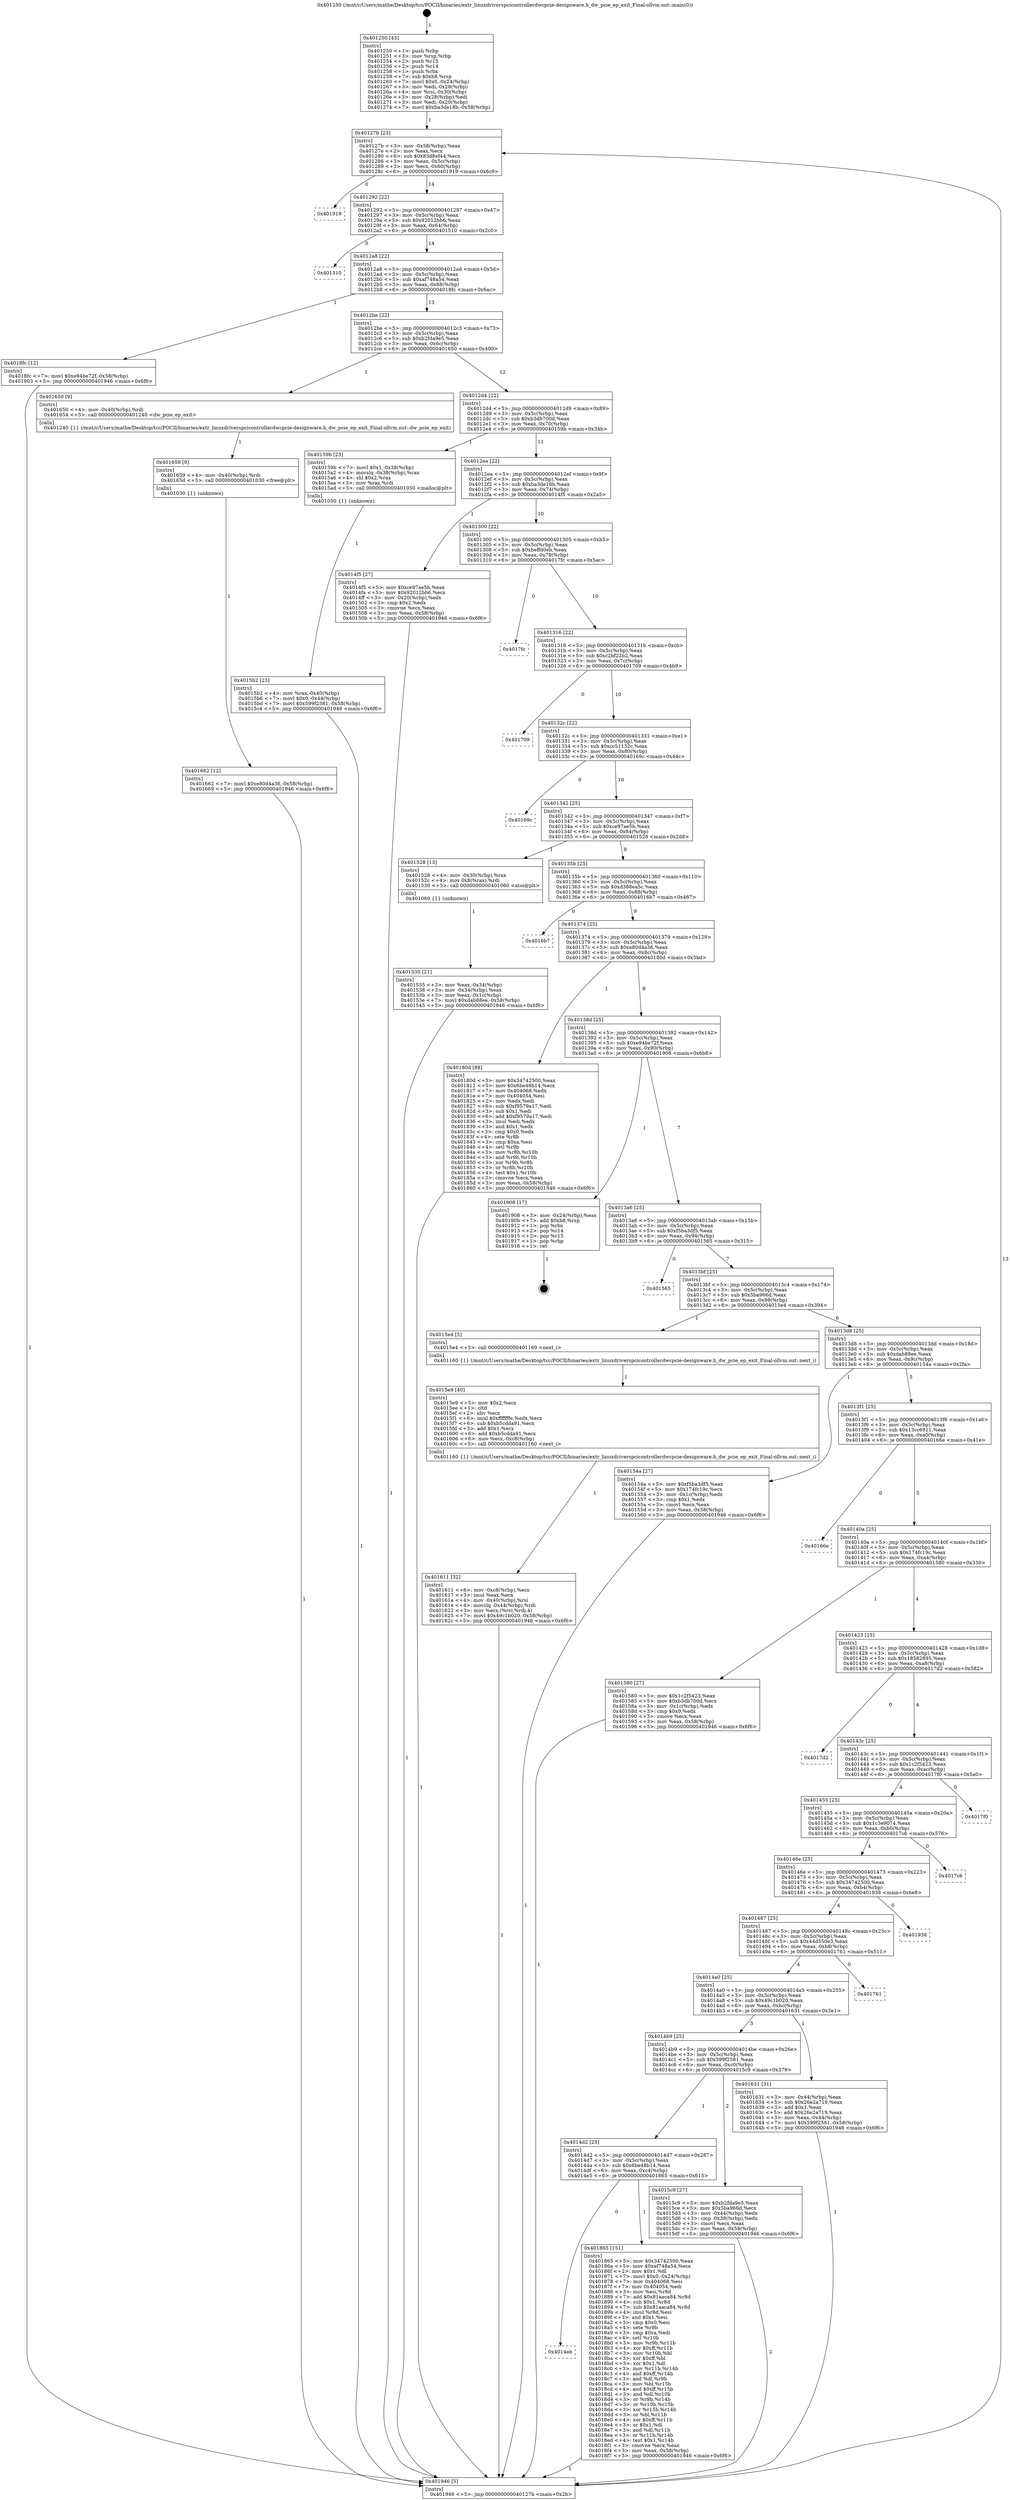 digraph "0x401250" {
  label = "0x401250 (/mnt/c/Users/mathe/Desktop/tcc/POCII/binaries/extr_linuxdriverspcicontrollerdwcpcie-designware.h_dw_pcie_ep_exit_Final-ollvm.out::main(0))"
  labelloc = "t"
  node[shape=record]

  Entry [label="",width=0.3,height=0.3,shape=circle,fillcolor=black,style=filled]
  "0x40127b" [label="{
     0x40127b [23]\l
     | [instrs]\l
     &nbsp;&nbsp;0x40127b \<+3\>: mov -0x58(%rbp),%eax\l
     &nbsp;&nbsp;0x40127e \<+2\>: mov %eax,%ecx\l
     &nbsp;&nbsp;0x401280 \<+6\>: sub $0x83d8ef44,%ecx\l
     &nbsp;&nbsp;0x401286 \<+3\>: mov %eax,-0x5c(%rbp)\l
     &nbsp;&nbsp;0x401289 \<+3\>: mov %ecx,-0x60(%rbp)\l
     &nbsp;&nbsp;0x40128c \<+6\>: je 0000000000401919 \<main+0x6c9\>\l
  }"]
  "0x401919" [label="{
     0x401919\l
  }", style=dashed]
  "0x401292" [label="{
     0x401292 [22]\l
     | [instrs]\l
     &nbsp;&nbsp;0x401292 \<+5\>: jmp 0000000000401297 \<main+0x47\>\l
     &nbsp;&nbsp;0x401297 \<+3\>: mov -0x5c(%rbp),%eax\l
     &nbsp;&nbsp;0x40129a \<+5\>: sub $0x92012bb6,%eax\l
     &nbsp;&nbsp;0x40129f \<+3\>: mov %eax,-0x64(%rbp)\l
     &nbsp;&nbsp;0x4012a2 \<+6\>: je 0000000000401510 \<main+0x2c0\>\l
  }"]
  Exit [label="",width=0.3,height=0.3,shape=circle,fillcolor=black,style=filled,peripheries=2]
  "0x401510" [label="{
     0x401510\l
  }", style=dashed]
  "0x4012a8" [label="{
     0x4012a8 [22]\l
     | [instrs]\l
     &nbsp;&nbsp;0x4012a8 \<+5\>: jmp 00000000004012ad \<main+0x5d\>\l
     &nbsp;&nbsp;0x4012ad \<+3\>: mov -0x5c(%rbp),%eax\l
     &nbsp;&nbsp;0x4012b0 \<+5\>: sub $0xaf748a54,%eax\l
     &nbsp;&nbsp;0x4012b5 \<+3\>: mov %eax,-0x68(%rbp)\l
     &nbsp;&nbsp;0x4012b8 \<+6\>: je 00000000004018fc \<main+0x6ac\>\l
  }"]
  "0x4014eb" [label="{
     0x4014eb\l
  }", style=dashed]
  "0x4018fc" [label="{
     0x4018fc [12]\l
     | [instrs]\l
     &nbsp;&nbsp;0x4018fc \<+7\>: movl $0xe94be72f,-0x58(%rbp)\l
     &nbsp;&nbsp;0x401903 \<+5\>: jmp 0000000000401946 \<main+0x6f6\>\l
  }"]
  "0x4012be" [label="{
     0x4012be [22]\l
     | [instrs]\l
     &nbsp;&nbsp;0x4012be \<+5\>: jmp 00000000004012c3 \<main+0x73\>\l
     &nbsp;&nbsp;0x4012c3 \<+3\>: mov -0x5c(%rbp),%eax\l
     &nbsp;&nbsp;0x4012c6 \<+5\>: sub $0xb2fda9e5,%eax\l
     &nbsp;&nbsp;0x4012cb \<+3\>: mov %eax,-0x6c(%rbp)\l
     &nbsp;&nbsp;0x4012ce \<+6\>: je 0000000000401650 \<main+0x400\>\l
  }"]
  "0x401865" [label="{
     0x401865 [151]\l
     | [instrs]\l
     &nbsp;&nbsp;0x401865 \<+5\>: mov $0x34742500,%eax\l
     &nbsp;&nbsp;0x40186a \<+5\>: mov $0xaf748a54,%ecx\l
     &nbsp;&nbsp;0x40186f \<+2\>: mov $0x1,%dl\l
     &nbsp;&nbsp;0x401871 \<+7\>: movl $0x0,-0x24(%rbp)\l
     &nbsp;&nbsp;0x401878 \<+7\>: mov 0x404068,%esi\l
     &nbsp;&nbsp;0x40187f \<+7\>: mov 0x404054,%edi\l
     &nbsp;&nbsp;0x401886 \<+3\>: mov %esi,%r8d\l
     &nbsp;&nbsp;0x401889 \<+7\>: add $0x81aaca84,%r8d\l
     &nbsp;&nbsp;0x401890 \<+4\>: sub $0x1,%r8d\l
     &nbsp;&nbsp;0x401894 \<+7\>: sub $0x81aaca84,%r8d\l
     &nbsp;&nbsp;0x40189b \<+4\>: imul %r8d,%esi\l
     &nbsp;&nbsp;0x40189f \<+3\>: and $0x1,%esi\l
     &nbsp;&nbsp;0x4018a2 \<+3\>: cmp $0x0,%esi\l
     &nbsp;&nbsp;0x4018a5 \<+4\>: sete %r9b\l
     &nbsp;&nbsp;0x4018a9 \<+3\>: cmp $0xa,%edi\l
     &nbsp;&nbsp;0x4018ac \<+4\>: setl %r10b\l
     &nbsp;&nbsp;0x4018b0 \<+3\>: mov %r9b,%r11b\l
     &nbsp;&nbsp;0x4018b3 \<+4\>: xor $0xff,%r11b\l
     &nbsp;&nbsp;0x4018b7 \<+3\>: mov %r10b,%bl\l
     &nbsp;&nbsp;0x4018ba \<+3\>: xor $0xff,%bl\l
     &nbsp;&nbsp;0x4018bd \<+3\>: xor $0x1,%dl\l
     &nbsp;&nbsp;0x4018c0 \<+3\>: mov %r11b,%r14b\l
     &nbsp;&nbsp;0x4018c3 \<+4\>: and $0xff,%r14b\l
     &nbsp;&nbsp;0x4018c7 \<+3\>: and %dl,%r9b\l
     &nbsp;&nbsp;0x4018ca \<+3\>: mov %bl,%r15b\l
     &nbsp;&nbsp;0x4018cd \<+4\>: and $0xff,%r15b\l
     &nbsp;&nbsp;0x4018d1 \<+3\>: and %dl,%r10b\l
     &nbsp;&nbsp;0x4018d4 \<+3\>: or %r9b,%r14b\l
     &nbsp;&nbsp;0x4018d7 \<+3\>: or %r10b,%r15b\l
     &nbsp;&nbsp;0x4018da \<+3\>: xor %r15b,%r14b\l
     &nbsp;&nbsp;0x4018dd \<+3\>: or %bl,%r11b\l
     &nbsp;&nbsp;0x4018e0 \<+4\>: xor $0xff,%r11b\l
     &nbsp;&nbsp;0x4018e4 \<+3\>: or $0x1,%dl\l
     &nbsp;&nbsp;0x4018e7 \<+3\>: and %dl,%r11b\l
     &nbsp;&nbsp;0x4018ea \<+3\>: or %r11b,%r14b\l
     &nbsp;&nbsp;0x4018ed \<+4\>: test $0x1,%r14b\l
     &nbsp;&nbsp;0x4018f1 \<+3\>: cmovne %ecx,%eax\l
     &nbsp;&nbsp;0x4018f4 \<+3\>: mov %eax,-0x58(%rbp)\l
     &nbsp;&nbsp;0x4018f7 \<+5\>: jmp 0000000000401946 \<main+0x6f6\>\l
  }"]
  "0x401650" [label="{
     0x401650 [9]\l
     | [instrs]\l
     &nbsp;&nbsp;0x401650 \<+4\>: mov -0x40(%rbp),%rdi\l
     &nbsp;&nbsp;0x401654 \<+5\>: call 0000000000401240 \<dw_pcie_ep_exit\>\l
     | [calls]\l
     &nbsp;&nbsp;0x401240 \{1\} (/mnt/c/Users/mathe/Desktop/tcc/POCII/binaries/extr_linuxdriverspcicontrollerdwcpcie-designware.h_dw_pcie_ep_exit_Final-ollvm.out::dw_pcie_ep_exit)\l
  }"]
  "0x4012d4" [label="{
     0x4012d4 [22]\l
     | [instrs]\l
     &nbsp;&nbsp;0x4012d4 \<+5\>: jmp 00000000004012d9 \<main+0x89\>\l
     &nbsp;&nbsp;0x4012d9 \<+3\>: mov -0x5c(%rbp),%eax\l
     &nbsp;&nbsp;0x4012dc \<+5\>: sub $0xb3db700d,%eax\l
     &nbsp;&nbsp;0x4012e1 \<+3\>: mov %eax,-0x70(%rbp)\l
     &nbsp;&nbsp;0x4012e4 \<+6\>: je 000000000040159b \<main+0x34b\>\l
  }"]
  "0x401662" [label="{
     0x401662 [12]\l
     | [instrs]\l
     &nbsp;&nbsp;0x401662 \<+7\>: movl $0xe80d4a36,-0x58(%rbp)\l
     &nbsp;&nbsp;0x401669 \<+5\>: jmp 0000000000401946 \<main+0x6f6\>\l
  }"]
  "0x40159b" [label="{
     0x40159b [23]\l
     | [instrs]\l
     &nbsp;&nbsp;0x40159b \<+7\>: movl $0x1,-0x38(%rbp)\l
     &nbsp;&nbsp;0x4015a2 \<+4\>: movslq -0x38(%rbp),%rax\l
     &nbsp;&nbsp;0x4015a6 \<+4\>: shl $0x2,%rax\l
     &nbsp;&nbsp;0x4015aa \<+3\>: mov %rax,%rdi\l
     &nbsp;&nbsp;0x4015ad \<+5\>: call 0000000000401050 \<malloc@plt\>\l
     | [calls]\l
     &nbsp;&nbsp;0x401050 \{1\} (unknown)\l
  }"]
  "0x4012ea" [label="{
     0x4012ea [22]\l
     | [instrs]\l
     &nbsp;&nbsp;0x4012ea \<+5\>: jmp 00000000004012ef \<main+0x9f\>\l
     &nbsp;&nbsp;0x4012ef \<+3\>: mov -0x5c(%rbp),%eax\l
     &nbsp;&nbsp;0x4012f2 \<+5\>: sub $0xba3de18b,%eax\l
     &nbsp;&nbsp;0x4012f7 \<+3\>: mov %eax,-0x74(%rbp)\l
     &nbsp;&nbsp;0x4012fa \<+6\>: je 00000000004014f5 \<main+0x2a5\>\l
  }"]
  "0x401659" [label="{
     0x401659 [9]\l
     | [instrs]\l
     &nbsp;&nbsp;0x401659 \<+4\>: mov -0x40(%rbp),%rdi\l
     &nbsp;&nbsp;0x40165d \<+5\>: call 0000000000401030 \<free@plt\>\l
     | [calls]\l
     &nbsp;&nbsp;0x401030 \{1\} (unknown)\l
  }"]
  "0x4014f5" [label="{
     0x4014f5 [27]\l
     | [instrs]\l
     &nbsp;&nbsp;0x4014f5 \<+5\>: mov $0xce97ae5b,%eax\l
     &nbsp;&nbsp;0x4014fa \<+5\>: mov $0x92012bb6,%ecx\l
     &nbsp;&nbsp;0x4014ff \<+3\>: mov -0x20(%rbp),%edx\l
     &nbsp;&nbsp;0x401502 \<+3\>: cmp $0x2,%edx\l
     &nbsp;&nbsp;0x401505 \<+3\>: cmovne %ecx,%eax\l
     &nbsp;&nbsp;0x401508 \<+3\>: mov %eax,-0x58(%rbp)\l
     &nbsp;&nbsp;0x40150b \<+5\>: jmp 0000000000401946 \<main+0x6f6\>\l
  }"]
  "0x401300" [label="{
     0x401300 [22]\l
     | [instrs]\l
     &nbsp;&nbsp;0x401300 \<+5\>: jmp 0000000000401305 \<main+0xb5\>\l
     &nbsp;&nbsp;0x401305 \<+3\>: mov -0x5c(%rbp),%eax\l
     &nbsp;&nbsp;0x401308 \<+5\>: sub $0xbeffd0eb,%eax\l
     &nbsp;&nbsp;0x40130d \<+3\>: mov %eax,-0x78(%rbp)\l
     &nbsp;&nbsp;0x401310 \<+6\>: je 00000000004017fc \<main+0x5ac\>\l
  }"]
  "0x401946" [label="{
     0x401946 [5]\l
     | [instrs]\l
     &nbsp;&nbsp;0x401946 \<+5\>: jmp 000000000040127b \<main+0x2b\>\l
  }"]
  "0x401250" [label="{
     0x401250 [43]\l
     | [instrs]\l
     &nbsp;&nbsp;0x401250 \<+1\>: push %rbp\l
     &nbsp;&nbsp;0x401251 \<+3\>: mov %rsp,%rbp\l
     &nbsp;&nbsp;0x401254 \<+2\>: push %r15\l
     &nbsp;&nbsp;0x401256 \<+2\>: push %r14\l
     &nbsp;&nbsp;0x401258 \<+1\>: push %rbx\l
     &nbsp;&nbsp;0x401259 \<+7\>: sub $0xb8,%rsp\l
     &nbsp;&nbsp;0x401260 \<+7\>: movl $0x0,-0x24(%rbp)\l
     &nbsp;&nbsp;0x401267 \<+3\>: mov %edi,-0x28(%rbp)\l
     &nbsp;&nbsp;0x40126a \<+4\>: mov %rsi,-0x30(%rbp)\l
     &nbsp;&nbsp;0x40126e \<+3\>: mov -0x28(%rbp),%edi\l
     &nbsp;&nbsp;0x401271 \<+3\>: mov %edi,-0x20(%rbp)\l
     &nbsp;&nbsp;0x401274 \<+7\>: movl $0xba3de18b,-0x58(%rbp)\l
  }"]
  "0x401611" [label="{
     0x401611 [32]\l
     | [instrs]\l
     &nbsp;&nbsp;0x401611 \<+6\>: mov -0xc8(%rbp),%ecx\l
     &nbsp;&nbsp;0x401617 \<+3\>: imul %eax,%ecx\l
     &nbsp;&nbsp;0x40161a \<+4\>: mov -0x40(%rbp),%rsi\l
     &nbsp;&nbsp;0x40161e \<+4\>: movslq -0x44(%rbp),%rdi\l
     &nbsp;&nbsp;0x401622 \<+3\>: mov %ecx,(%rsi,%rdi,4)\l
     &nbsp;&nbsp;0x401625 \<+7\>: movl $0x49c1b020,-0x58(%rbp)\l
     &nbsp;&nbsp;0x40162c \<+5\>: jmp 0000000000401946 \<main+0x6f6\>\l
  }"]
  "0x4017fc" [label="{
     0x4017fc\l
  }", style=dashed]
  "0x401316" [label="{
     0x401316 [22]\l
     | [instrs]\l
     &nbsp;&nbsp;0x401316 \<+5\>: jmp 000000000040131b \<main+0xcb\>\l
     &nbsp;&nbsp;0x40131b \<+3\>: mov -0x5c(%rbp),%eax\l
     &nbsp;&nbsp;0x40131e \<+5\>: sub $0xc2bf22b2,%eax\l
     &nbsp;&nbsp;0x401323 \<+3\>: mov %eax,-0x7c(%rbp)\l
     &nbsp;&nbsp;0x401326 \<+6\>: je 0000000000401709 \<main+0x4b9\>\l
  }"]
  "0x4015e9" [label="{
     0x4015e9 [40]\l
     | [instrs]\l
     &nbsp;&nbsp;0x4015e9 \<+5\>: mov $0x2,%ecx\l
     &nbsp;&nbsp;0x4015ee \<+1\>: cltd\l
     &nbsp;&nbsp;0x4015ef \<+2\>: idiv %ecx\l
     &nbsp;&nbsp;0x4015f1 \<+6\>: imul $0xfffffffe,%edx,%ecx\l
     &nbsp;&nbsp;0x4015f7 \<+6\>: sub $0xb5cdda91,%ecx\l
     &nbsp;&nbsp;0x4015fd \<+3\>: add $0x1,%ecx\l
     &nbsp;&nbsp;0x401600 \<+6\>: add $0xb5cdda91,%ecx\l
     &nbsp;&nbsp;0x401606 \<+6\>: mov %ecx,-0xc8(%rbp)\l
     &nbsp;&nbsp;0x40160c \<+5\>: call 0000000000401160 \<next_i\>\l
     | [calls]\l
     &nbsp;&nbsp;0x401160 \{1\} (/mnt/c/Users/mathe/Desktop/tcc/POCII/binaries/extr_linuxdriverspcicontrollerdwcpcie-designware.h_dw_pcie_ep_exit_Final-ollvm.out::next_i)\l
  }"]
  "0x401709" [label="{
     0x401709\l
  }", style=dashed]
  "0x40132c" [label="{
     0x40132c [22]\l
     | [instrs]\l
     &nbsp;&nbsp;0x40132c \<+5\>: jmp 0000000000401331 \<main+0xe1\>\l
     &nbsp;&nbsp;0x401331 \<+3\>: mov -0x5c(%rbp),%eax\l
     &nbsp;&nbsp;0x401334 \<+5\>: sub $0xcc51132c,%eax\l
     &nbsp;&nbsp;0x401339 \<+3\>: mov %eax,-0x80(%rbp)\l
     &nbsp;&nbsp;0x40133c \<+6\>: je 000000000040169c \<main+0x44c\>\l
  }"]
  "0x4014d2" [label="{
     0x4014d2 [25]\l
     | [instrs]\l
     &nbsp;&nbsp;0x4014d2 \<+5\>: jmp 00000000004014d7 \<main+0x287\>\l
     &nbsp;&nbsp;0x4014d7 \<+3\>: mov -0x5c(%rbp),%eax\l
     &nbsp;&nbsp;0x4014da \<+5\>: sub $0x6be48b14,%eax\l
     &nbsp;&nbsp;0x4014df \<+6\>: mov %eax,-0xc4(%rbp)\l
     &nbsp;&nbsp;0x4014e5 \<+6\>: je 0000000000401865 \<main+0x615\>\l
  }"]
  "0x40169c" [label="{
     0x40169c\l
  }", style=dashed]
  "0x401342" [label="{
     0x401342 [25]\l
     | [instrs]\l
     &nbsp;&nbsp;0x401342 \<+5\>: jmp 0000000000401347 \<main+0xf7\>\l
     &nbsp;&nbsp;0x401347 \<+3\>: mov -0x5c(%rbp),%eax\l
     &nbsp;&nbsp;0x40134a \<+5\>: sub $0xce97ae5b,%eax\l
     &nbsp;&nbsp;0x40134f \<+6\>: mov %eax,-0x84(%rbp)\l
     &nbsp;&nbsp;0x401355 \<+6\>: je 0000000000401528 \<main+0x2d8\>\l
  }"]
  "0x4015c9" [label="{
     0x4015c9 [27]\l
     | [instrs]\l
     &nbsp;&nbsp;0x4015c9 \<+5\>: mov $0xb2fda9e5,%eax\l
     &nbsp;&nbsp;0x4015ce \<+5\>: mov $0x5ba966d,%ecx\l
     &nbsp;&nbsp;0x4015d3 \<+3\>: mov -0x44(%rbp),%edx\l
     &nbsp;&nbsp;0x4015d6 \<+3\>: cmp -0x38(%rbp),%edx\l
     &nbsp;&nbsp;0x4015d9 \<+3\>: cmovl %ecx,%eax\l
     &nbsp;&nbsp;0x4015dc \<+3\>: mov %eax,-0x58(%rbp)\l
     &nbsp;&nbsp;0x4015df \<+5\>: jmp 0000000000401946 \<main+0x6f6\>\l
  }"]
  "0x401528" [label="{
     0x401528 [13]\l
     | [instrs]\l
     &nbsp;&nbsp;0x401528 \<+4\>: mov -0x30(%rbp),%rax\l
     &nbsp;&nbsp;0x40152c \<+4\>: mov 0x8(%rax),%rdi\l
     &nbsp;&nbsp;0x401530 \<+5\>: call 0000000000401060 \<atoi@plt\>\l
     | [calls]\l
     &nbsp;&nbsp;0x401060 \{1\} (unknown)\l
  }"]
  "0x40135b" [label="{
     0x40135b [25]\l
     | [instrs]\l
     &nbsp;&nbsp;0x40135b \<+5\>: jmp 0000000000401360 \<main+0x110\>\l
     &nbsp;&nbsp;0x401360 \<+3\>: mov -0x5c(%rbp),%eax\l
     &nbsp;&nbsp;0x401363 \<+5\>: sub $0xd368ea5c,%eax\l
     &nbsp;&nbsp;0x401368 \<+6\>: mov %eax,-0x88(%rbp)\l
     &nbsp;&nbsp;0x40136e \<+6\>: je 00000000004016b7 \<main+0x467\>\l
  }"]
  "0x401535" [label="{
     0x401535 [21]\l
     | [instrs]\l
     &nbsp;&nbsp;0x401535 \<+3\>: mov %eax,-0x34(%rbp)\l
     &nbsp;&nbsp;0x401538 \<+3\>: mov -0x34(%rbp),%eax\l
     &nbsp;&nbsp;0x40153b \<+3\>: mov %eax,-0x1c(%rbp)\l
     &nbsp;&nbsp;0x40153e \<+7\>: movl $0xdab88ee,-0x58(%rbp)\l
     &nbsp;&nbsp;0x401545 \<+5\>: jmp 0000000000401946 \<main+0x6f6\>\l
  }"]
  "0x4014b9" [label="{
     0x4014b9 [25]\l
     | [instrs]\l
     &nbsp;&nbsp;0x4014b9 \<+5\>: jmp 00000000004014be \<main+0x26e\>\l
     &nbsp;&nbsp;0x4014be \<+3\>: mov -0x5c(%rbp),%eax\l
     &nbsp;&nbsp;0x4014c1 \<+5\>: sub $0x599f2581,%eax\l
     &nbsp;&nbsp;0x4014c6 \<+6\>: mov %eax,-0xc0(%rbp)\l
     &nbsp;&nbsp;0x4014cc \<+6\>: je 00000000004015c9 \<main+0x379\>\l
  }"]
  "0x4016b7" [label="{
     0x4016b7\l
  }", style=dashed]
  "0x401374" [label="{
     0x401374 [25]\l
     | [instrs]\l
     &nbsp;&nbsp;0x401374 \<+5\>: jmp 0000000000401379 \<main+0x129\>\l
     &nbsp;&nbsp;0x401379 \<+3\>: mov -0x5c(%rbp),%eax\l
     &nbsp;&nbsp;0x40137c \<+5\>: sub $0xe80d4a36,%eax\l
     &nbsp;&nbsp;0x401381 \<+6\>: mov %eax,-0x8c(%rbp)\l
     &nbsp;&nbsp;0x401387 \<+6\>: je 000000000040180d \<main+0x5bd\>\l
  }"]
  "0x401631" [label="{
     0x401631 [31]\l
     | [instrs]\l
     &nbsp;&nbsp;0x401631 \<+3\>: mov -0x44(%rbp),%eax\l
     &nbsp;&nbsp;0x401634 \<+5\>: sub $0x26e2a719,%eax\l
     &nbsp;&nbsp;0x401639 \<+3\>: add $0x1,%eax\l
     &nbsp;&nbsp;0x40163c \<+5\>: add $0x26e2a719,%eax\l
     &nbsp;&nbsp;0x401641 \<+3\>: mov %eax,-0x44(%rbp)\l
     &nbsp;&nbsp;0x401644 \<+7\>: movl $0x599f2581,-0x58(%rbp)\l
     &nbsp;&nbsp;0x40164b \<+5\>: jmp 0000000000401946 \<main+0x6f6\>\l
  }"]
  "0x40180d" [label="{
     0x40180d [88]\l
     | [instrs]\l
     &nbsp;&nbsp;0x40180d \<+5\>: mov $0x34742500,%eax\l
     &nbsp;&nbsp;0x401812 \<+5\>: mov $0x6be48b14,%ecx\l
     &nbsp;&nbsp;0x401817 \<+7\>: mov 0x404068,%edx\l
     &nbsp;&nbsp;0x40181e \<+7\>: mov 0x404054,%esi\l
     &nbsp;&nbsp;0x401825 \<+2\>: mov %edx,%edi\l
     &nbsp;&nbsp;0x401827 \<+6\>: sub $0xf9579a17,%edi\l
     &nbsp;&nbsp;0x40182d \<+3\>: sub $0x1,%edi\l
     &nbsp;&nbsp;0x401830 \<+6\>: add $0xf9579a17,%edi\l
     &nbsp;&nbsp;0x401836 \<+3\>: imul %edi,%edx\l
     &nbsp;&nbsp;0x401839 \<+3\>: and $0x1,%edx\l
     &nbsp;&nbsp;0x40183c \<+3\>: cmp $0x0,%edx\l
     &nbsp;&nbsp;0x40183f \<+4\>: sete %r8b\l
     &nbsp;&nbsp;0x401843 \<+3\>: cmp $0xa,%esi\l
     &nbsp;&nbsp;0x401846 \<+4\>: setl %r9b\l
     &nbsp;&nbsp;0x40184a \<+3\>: mov %r8b,%r10b\l
     &nbsp;&nbsp;0x40184d \<+3\>: and %r9b,%r10b\l
     &nbsp;&nbsp;0x401850 \<+3\>: xor %r9b,%r8b\l
     &nbsp;&nbsp;0x401853 \<+3\>: or %r8b,%r10b\l
     &nbsp;&nbsp;0x401856 \<+4\>: test $0x1,%r10b\l
     &nbsp;&nbsp;0x40185a \<+3\>: cmovne %ecx,%eax\l
     &nbsp;&nbsp;0x40185d \<+3\>: mov %eax,-0x58(%rbp)\l
     &nbsp;&nbsp;0x401860 \<+5\>: jmp 0000000000401946 \<main+0x6f6\>\l
  }"]
  "0x40138d" [label="{
     0x40138d [25]\l
     | [instrs]\l
     &nbsp;&nbsp;0x40138d \<+5\>: jmp 0000000000401392 \<main+0x142\>\l
     &nbsp;&nbsp;0x401392 \<+3\>: mov -0x5c(%rbp),%eax\l
     &nbsp;&nbsp;0x401395 \<+5\>: sub $0xe94be72f,%eax\l
     &nbsp;&nbsp;0x40139a \<+6\>: mov %eax,-0x90(%rbp)\l
     &nbsp;&nbsp;0x4013a0 \<+6\>: je 0000000000401908 \<main+0x6b8\>\l
  }"]
  "0x4014a0" [label="{
     0x4014a0 [25]\l
     | [instrs]\l
     &nbsp;&nbsp;0x4014a0 \<+5\>: jmp 00000000004014a5 \<main+0x255\>\l
     &nbsp;&nbsp;0x4014a5 \<+3\>: mov -0x5c(%rbp),%eax\l
     &nbsp;&nbsp;0x4014a8 \<+5\>: sub $0x49c1b020,%eax\l
     &nbsp;&nbsp;0x4014ad \<+6\>: mov %eax,-0xbc(%rbp)\l
     &nbsp;&nbsp;0x4014b3 \<+6\>: je 0000000000401631 \<main+0x3e1\>\l
  }"]
  "0x401908" [label="{
     0x401908 [17]\l
     | [instrs]\l
     &nbsp;&nbsp;0x401908 \<+3\>: mov -0x24(%rbp),%eax\l
     &nbsp;&nbsp;0x40190b \<+7\>: add $0xb8,%rsp\l
     &nbsp;&nbsp;0x401912 \<+1\>: pop %rbx\l
     &nbsp;&nbsp;0x401913 \<+2\>: pop %r14\l
     &nbsp;&nbsp;0x401915 \<+2\>: pop %r15\l
     &nbsp;&nbsp;0x401917 \<+1\>: pop %rbp\l
     &nbsp;&nbsp;0x401918 \<+1\>: ret\l
  }"]
  "0x4013a6" [label="{
     0x4013a6 [25]\l
     | [instrs]\l
     &nbsp;&nbsp;0x4013a6 \<+5\>: jmp 00000000004013ab \<main+0x15b\>\l
     &nbsp;&nbsp;0x4013ab \<+3\>: mov -0x5c(%rbp),%eax\l
     &nbsp;&nbsp;0x4013ae \<+5\>: sub $0xf5ba3df5,%eax\l
     &nbsp;&nbsp;0x4013b3 \<+6\>: mov %eax,-0x94(%rbp)\l
     &nbsp;&nbsp;0x4013b9 \<+6\>: je 0000000000401565 \<main+0x315\>\l
  }"]
  "0x401761" [label="{
     0x401761\l
  }", style=dashed]
  "0x401565" [label="{
     0x401565\l
  }", style=dashed]
  "0x4013bf" [label="{
     0x4013bf [25]\l
     | [instrs]\l
     &nbsp;&nbsp;0x4013bf \<+5\>: jmp 00000000004013c4 \<main+0x174\>\l
     &nbsp;&nbsp;0x4013c4 \<+3\>: mov -0x5c(%rbp),%eax\l
     &nbsp;&nbsp;0x4013c7 \<+5\>: sub $0x5ba966d,%eax\l
     &nbsp;&nbsp;0x4013cc \<+6\>: mov %eax,-0x98(%rbp)\l
     &nbsp;&nbsp;0x4013d2 \<+6\>: je 00000000004015e4 \<main+0x394\>\l
  }"]
  "0x401487" [label="{
     0x401487 [25]\l
     | [instrs]\l
     &nbsp;&nbsp;0x401487 \<+5\>: jmp 000000000040148c \<main+0x23c\>\l
     &nbsp;&nbsp;0x40148c \<+3\>: mov -0x5c(%rbp),%eax\l
     &nbsp;&nbsp;0x40148f \<+5\>: sub $0x44d550e3,%eax\l
     &nbsp;&nbsp;0x401494 \<+6\>: mov %eax,-0xb8(%rbp)\l
     &nbsp;&nbsp;0x40149a \<+6\>: je 0000000000401761 \<main+0x511\>\l
  }"]
  "0x4015e4" [label="{
     0x4015e4 [5]\l
     | [instrs]\l
     &nbsp;&nbsp;0x4015e4 \<+5\>: call 0000000000401160 \<next_i\>\l
     | [calls]\l
     &nbsp;&nbsp;0x401160 \{1\} (/mnt/c/Users/mathe/Desktop/tcc/POCII/binaries/extr_linuxdriverspcicontrollerdwcpcie-designware.h_dw_pcie_ep_exit_Final-ollvm.out::next_i)\l
  }"]
  "0x4013d8" [label="{
     0x4013d8 [25]\l
     | [instrs]\l
     &nbsp;&nbsp;0x4013d8 \<+5\>: jmp 00000000004013dd \<main+0x18d\>\l
     &nbsp;&nbsp;0x4013dd \<+3\>: mov -0x5c(%rbp),%eax\l
     &nbsp;&nbsp;0x4013e0 \<+5\>: sub $0xdab88ee,%eax\l
     &nbsp;&nbsp;0x4013e5 \<+6\>: mov %eax,-0x9c(%rbp)\l
     &nbsp;&nbsp;0x4013eb \<+6\>: je 000000000040154a \<main+0x2fa\>\l
  }"]
  "0x401938" [label="{
     0x401938\l
  }", style=dashed]
  "0x40154a" [label="{
     0x40154a [27]\l
     | [instrs]\l
     &nbsp;&nbsp;0x40154a \<+5\>: mov $0xf5ba3df5,%eax\l
     &nbsp;&nbsp;0x40154f \<+5\>: mov $0x174fc19c,%ecx\l
     &nbsp;&nbsp;0x401554 \<+3\>: mov -0x1c(%rbp),%edx\l
     &nbsp;&nbsp;0x401557 \<+3\>: cmp $0x1,%edx\l
     &nbsp;&nbsp;0x40155a \<+3\>: cmovl %ecx,%eax\l
     &nbsp;&nbsp;0x40155d \<+3\>: mov %eax,-0x58(%rbp)\l
     &nbsp;&nbsp;0x401560 \<+5\>: jmp 0000000000401946 \<main+0x6f6\>\l
  }"]
  "0x4013f1" [label="{
     0x4013f1 [25]\l
     | [instrs]\l
     &nbsp;&nbsp;0x4013f1 \<+5\>: jmp 00000000004013f6 \<main+0x1a6\>\l
     &nbsp;&nbsp;0x4013f6 \<+3\>: mov -0x5c(%rbp),%eax\l
     &nbsp;&nbsp;0x4013f9 \<+5\>: sub $0x13cc6911,%eax\l
     &nbsp;&nbsp;0x4013fe \<+6\>: mov %eax,-0xa0(%rbp)\l
     &nbsp;&nbsp;0x401404 \<+6\>: je 000000000040166e \<main+0x41e\>\l
  }"]
  "0x40146e" [label="{
     0x40146e [25]\l
     | [instrs]\l
     &nbsp;&nbsp;0x40146e \<+5\>: jmp 0000000000401473 \<main+0x223\>\l
     &nbsp;&nbsp;0x401473 \<+3\>: mov -0x5c(%rbp),%eax\l
     &nbsp;&nbsp;0x401476 \<+5\>: sub $0x34742500,%eax\l
     &nbsp;&nbsp;0x40147b \<+6\>: mov %eax,-0xb4(%rbp)\l
     &nbsp;&nbsp;0x401481 \<+6\>: je 0000000000401938 \<main+0x6e8\>\l
  }"]
  "0x40166e" [label="{
     0x40166e\l
  }", style=dashed]
  "0x40140a" [label="{
     0x40140a [25]\l
     | [instrs]\l
     &nbsp;&nbsp;0x40140a \<+5\>: jmp 000000000040140f \<main+0x1bf\>\l
     &nbsp;&nbsp;0x40140f \<+3\>: mov -0x5c(%rbp),%eax\l
     &nbsp;&nbsp;0x401412 \<+5\>: sub $0x174fc19c,%eax\l
     &nbsp;&nbsp;0x401417 \<+6\>: mov %eax,-0xa4(%rbp)\l
     &nbsp;&nbsp;0x40141d \<+6\>: je 0000000000401580 \<main+0x330\>\l
  }"]
  "0x4017c6" [label="{
     0x4017c6\l
  }", style=dashed]
  "0x401580" [label="{
     0x401580 [27]\l
     | [instrs]\l
     &nbsp;&nbsp;0x401580 \<+5\>: mov $0x1c2f5423,%eax\l
     &nbsp;&nbsp;0x401585 \<+5\>: mov $0xb3db700d,%ecx\l
     &nbsp;&nbsp;0x40158a \<+3\>: mov -0x1c(%rbp),%edx\l
     &nbsp;&nbsp;0x40158d \<+3\>: cmp $0x0,%edx\l
     &nbsp;&nbsp;0x401590 \<+3\>: cmove %ecx,%eax\l
     &nbsp;&nbsp;0x401593 \<+3\>: mov %eax,-0x58(%rbp)\l
     &nbsp;&nbsp;0x401596 \<+5\>: jmp 0000000000401946 \<main+0x6f6\>\l
  }"]
  "0x401423" [label="{
     0x401423 [25]\l
     | [instrs]\l
     &nbsp;&nbsp;0x401423 \<+5\>: jmp 0000000000401428 \<main+0x1d8\>\l
     &nbsp;&nbsp;0x401428 \<+3\>: mov -0x5c(%rbp),%eax\l
     &nbsp;&nbsp;0x40142b \<+5\>: sub $0x18582895,%eax\l
     &nbsp;&nbsp;0x401430 \<+6\>: mov %eax,-0xa8(%rbp)\l
     &nbsp;&nbsp;0x401436 \<+6\>: je 00000000004017d2 \<main+0x582\>\l
  }"]
  "0x4015b2" [label="{
     0x4015b2 [23]\l
     | [instrs]\l
     &nbsp;&nbsp;0x4015b2 \<+4\>: mov %rax,-0x40(%rbp)\l
     &nbsp;&nbsp;0x4015b6 \<+7\>: movl $0x0,-0x44(%rbp)\l
     &nbsp;&nbsp;0x4015bd \<+7\>: movl $0x599f2581,-0x58(%rbp)\l
     &nbsp;&nbsp;0x4015c4 \<+5\>: jmp 0000000000401946 \<main+0x6f6\>\l
  }"]
  "0x401455" [label="{
     0x401455 [25]\l
     | [instrs]\l
     &nbsp;&nbsp;0x401455 \<+5\>: jmp 000000000040145a \<main+0x20a\>\l
     &nbsp;&nbsp;0x40145a \<+3\>: mov -0x5c(%rbp),%eax\l
     &nbsp;&nbsp;0x40145d \<+5\>: sub $0x1c3e9074,%eax\l
     &nbsp;&nbsp;0x401462 \<+6\>: mov %eax,-0xb0(%rbp)\l
     &nbsp;&nbsp;0x401468 \<+6\>: je 00000000004017c6 \<main+0x576\>\l
  }"]
  "0x4017d2" [label="{
     0x4017d2\l
  }", style=dashed]
  "0x40143c" [label="{
     0x40143c [25]\l
     | [instrs]\l
     &nbsp;&nbsp;0x40143c \<+5\>: jmp 0000000000401441 \<main+0x1f1\>\l
     &nbsp;&nbsp;0x401441 \<+3\>: mov -0x5c(%rbp),%eax\l
     &nbsp;&nbsp;0x401444 \<+5\>: sub $0x1c2f5423,%eax\l
     &nbsp;&nbsp;0x401449 \<+6\>: mov %eax,-0xac(%rbp)\l
     &nbsp;&nbsp;0x40144f \<+6\>: je 00000000004017f0 \<main+0x5a0\>\l
  }"]
  "0x4017f0" [label="{
     0x4017f0\l
  }", style=dashed]
  Entry -> "0x401250" [label=" 1"]
  "0x40127b" -> "0x401919" [label=" 0"]
  "0x40127b" -> "0x401292" [label=" 14"]
  "0x401908" -> Exit [label=" 1"]
  "0x401292" -> "0x401510" [label=" 0"]
  "0x401292" -> "0x4012a8" [label=" 14"]
  "0x4018fc" -> "0x401946" [label=" 1"]
  "0x4012a8" -> "0x4018fc" [label=" 1"]
  "0x4012a8" -> "0x4012be" [label=" 13"]
  "0x401865" -> "0x401946" [label=" 1"]
  "0x4012be" -> "0x401650" [label=" 1"]
  "0x4012be" -> "0x4012d4" [label=" 12"]
  "0x4014d2" -> "0x4014eb" [label=" 0"]
  "0x4012d4" -> "0x40159b" [label=" 1"]
  "0x4012d4" -> "0x4012ea" [label=" 11"]
  "0x4014d2" -> "0x401865" [label=" 1"]
  "0x4012ea" -> "0x4014f5" [label=" 1"]
  "0x4012ea" -> "0x401300" [label=" 10"]
  "0x4014f5" -> "0x401946" [label=" 1"]
  "0x401250" -> "0x40127b" [label=" 1"]
  "0x401946" -> "0x40127b" [label=" 13"]
  "0x40180d" -> "0x401946" [label=" 1"]
  "0x401300" -> "0x4017fc" [label=" 0"]
  "0x401300" -> "0x401316" [label=" 10"]
  "0x401662" -> "0x401946" [label=" 1"]
  "0x401316" -> "0x401709" [label=" 0"]
  "0x401316" -> "0x40132c" [label=" 10"]
  "0x401659" -> "0x401662" [label=" 1"]
  "0x40132c" -> "0x40169c" [label=" 0"]
  "0x40132c" -> "0x401342" [label=" 10"]
  "0x401650" -> "0x401659" [label=" 1"]
  "0x401342" -> "0x401528" [label=" 1"]
  "0x401342" -> "0x40135b" [label=" 9"]
  "0x401528" -> "0x401535" [label=" 1"]
  "0x401535" -> "0x401946" [label=" 1"]
  "0x401631" -> "0x401946" [label=" 1"]
  "0x40135b" -> "0x4016b7" [label=" 0"]
  "0x40135b" -> "0x401374" [label=" 9"]
  "0x4015e9" -> "0x401611" [label=" 1"]
  "0x401374" -> "0x40180d" [label=" 1"]
  "0x401374" -> "0x40138d" [label=" 8"]
  "0x4015e4" -> "0x4015e9" [label=" 1"]
  "0x40138d" -> "0x401908" [label=" 1"]
  "0x40138d" -> "0x4013a6" [label=" 7"]
  "0x4014b9" -> "0x4014d2" [label=" 1"]
  "0x4013a6" -> "0x401565" [label=" 0"]
  "0x4013a6" -> "0x4013bf" [label=" 7"]
  "0x4014b9" -> "0x4015c9" [label=" 2"]
  "0x4013bf" -> "0x4015e4" [label=" 1"]
  "0x4013bf" -> "0x4013d8" [label=" 6"]
  "0x4014a0" -> "0x4014b9" [label=" 3"]
  "0x4013d8" -> "0x40154a" [label=" 1"]
  "0x4013d8" -> "0x4013f1" [label=" 5"]
  "0x40154a" -> "0x401946" [label=" 1"]
  "0x4014a0" -> "0x401631" [label=" 1"]
  "0x4013f1" -> "0x40166e" [label=" 0"]
  "0x4013f1" -> "0x40140a" [label=" 5"]
  "0x401487" -> "0x4014a0" [label=" 4"]
  "0x40140a" -> "0x401580" [label=" 1"]
  "0x40140a" -> "0x401423" [label=" 4"]
  "0x401580" -> "0x401946" [label=" 1"]
  "0x40159b" -> "0x4015b2" [label=" 1"]
  "0x4015b2" -> "0x401946" [label=" 1"]
  "0x401487" -> "0x401761" [label=" 0"]
  "0x401423" -> "0x4017d2" [label=" 0"]
  "0x401423" -> "0x40143c" [label=" 4"]
  "0x40146e" -> "0x401487" [label=" 4"]
  "0x40143c" -> "0x4017f0" [label=" 0"]
  "0x40143c" -> "0x401455" [label=" 4"]
  "0x401611" -> "0x401946" [label=" 1"]
  "0x401455" -> "0x4017c6" [label=" 0"]
  "0x401455" -> "0x40146e" [label=" 4"]
  "0x4015c9" -> "0x401946" [label=" 2"]
  "0x40146e" -> "0x401938" [label=" 0"]
}
